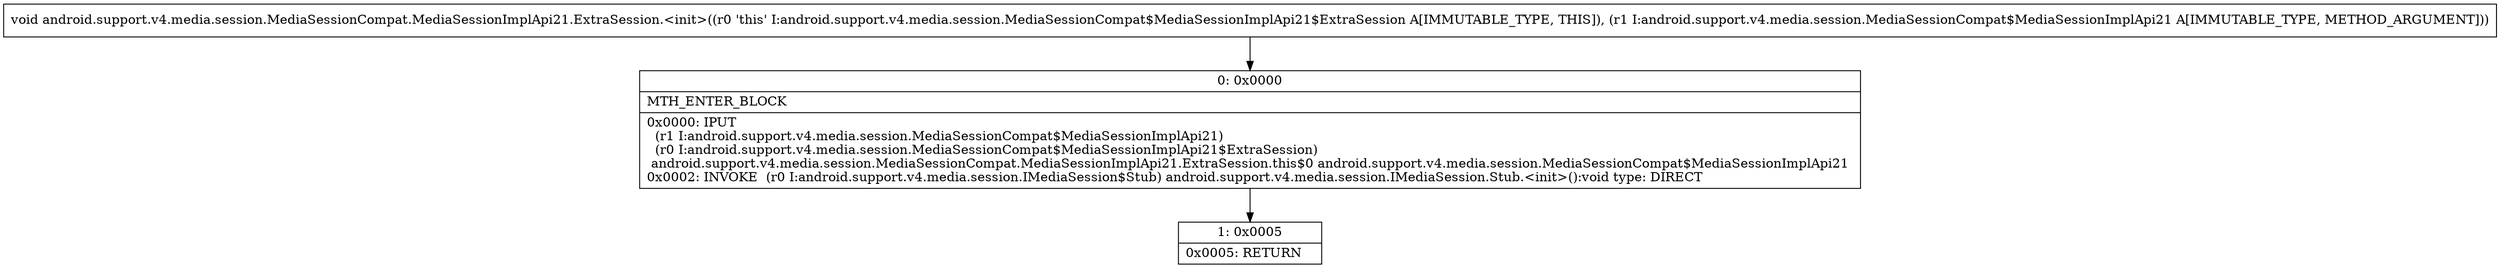 digraph "CFG forandroid.support.v4.media.session.MediaSessionCompat.MediaSessionImplApi21.ExtraSession.\<init\>(Landroid\/support\/v4\/media\/session\/MediaSessionCompat$MediaSessionImplApi21;)V" {
Node_0 [shape=record,label="{0\:\ 0x0000|MTH_ENTER_BLOCK\l|0x0000: IPUT  \l  (r1 I:android.support.v4.media.session.MediaSessionCompat$MediaSessionImplApi21)\l  (r0 I:android.support.v4.media.session.MediaSessionCompat$MediaSessionImplApi21$ExtraSession)\l android.support.v4.media.session.MediaSessionCompat.MediaSessionImplApi21.ExtraSession.this$0 android.support.v4.media.session.MediaSessionCompat$MediaSessionImplApi21 \l0x0002: INVOKE  (r0 I:android.support.v4.media.session.IMediaSession$Stub) android.support.v4.media.session.IMediaSession.Stub.\<init\>():void type: DIRECT \l}"];
Node_1 [shape=record,label="{1\:\ 0x0005|0x0005: RETURN   \l}"];
MethodNode[shape=record,label="{void android.support.v4.media.session.MediaSessionCompat.MediaSessionImplApi21.ExtraSession.\<init\>((r0 'this' I:android.support.v4.media.session.MediaSessionCompat$MediaSessionImplApi21$ExtraSession A[IMMUTABLE_TYPE, THIS]), (r1 I:android.support.v4.media.session.MediaSessionCompat$MediaSessionImplApi21 A[IMMUTABLE_TYPE, METHOD_ARGUMENT])) }"];
MethodNode -> Node_0;
Node_0 -> Node_1;
}


